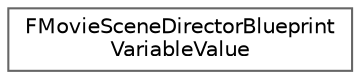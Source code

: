 digraph "Graphical Class Hierarchy"
{
 // INTERACTIVE_SVG=YES
 // LATEX_PDF_SIZE
  bgcolor="transparent";
  edge [fontname=Helvetica,fontsize=10,labelfontname=Helvetica,labelfontsize=10];
  node [fontname=Helvetica,fontsize=10,shape=box,height=0.2,width=0.4];
  rankdir="LR";
  Node0 [id="Node000000",label="FMovieSceneDirectorBlueprint\lVariableValue",height=0.2,width=0.4,color="grey40", fillcolor="white", style="filled",URL="$dc/d09/structFMovieSceneDirectorBlueprintVariableValue.html",tooltip=" "];
}
